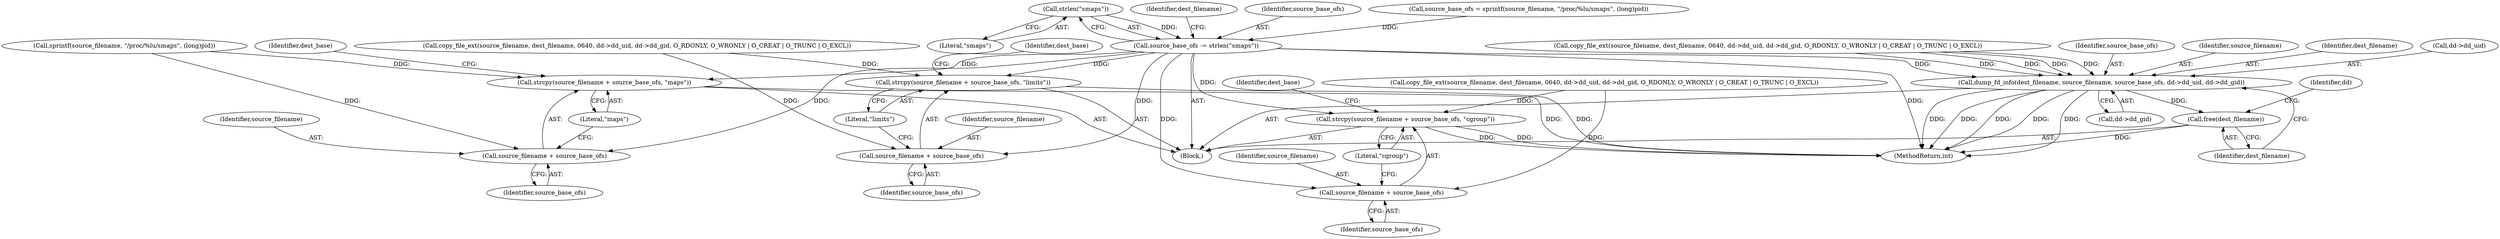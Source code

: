 digraph "0_abrt_8939398b82006ba1fec4ed491339fc075f43fc7c_1@API" {
"1000681" [label="(Call,strlen(\"smaps\"))"];
"1000679" [label="(Call,source_base_ofs -= strlen(\"smaps\"))"];
"1000699" [label="(Call,strcpy(source_filename + source_base_ofs, \"maps\"))"];
"1000700" [label="(Call,source_filename + source_base_ofs)"];
"1000725" [label="(Call,strcpy(source_filename + source_base_ofs, \"limits\"))"];
"1000726" [label="(Call,source_filename + source_base_ofs)"];
"1000751" [label="(Call,strcpy(source_filename + source_base_ofs, \"cgroup\"))"];
"1000752" [label="(Call,source_filename + source_base_ofs)"];
"1000780" [label="(Call,dump_fd_info(dest_filename, source_filename, source_base_ofs, dd->dd_uid, dd->dd_gid))"];
"1000790" [label="(Call,free(dest_filename))"];
"1000752" [label="(Call,source_filename + source_base_ofs)"];
"1000699" [label="(Call,strcpy(source_filename + source_base_ofs, \"maps\"))"];
"1000755" [label="(Literal,\"cgroup\")"];
"1000682" [label="(Literal,\"smaps\")"];
"1000728" [label="(Identifier,source_base_ofs)"];
"1000703" [label="(Literal,\"maps\")"];
"1000782" [label="(Identifier,source_filename)"];
"1000681" [label="(Call,strlen(\"smaps\"))"];
"1000685" [label="(Identifier,dest_filename)"];
"1000680" [label="(Identifier,source_base_ofs)"];
"1000729" [label="(Literal,\"limits\")"];
"1000787" [label="(Call,dd->dd_gid)"];
"1000791" [label="(Identifier,dest_filename)"];
"1000790" [label="(Call,free(dest_filename))"];
"1000793" [label="(Identifier,dd)"];
"1000725" [label="(Call,strcpy(source_filename + source_base_ofs, \"limits\"))"];
"1000679" [label="(Call,source_base_ofs -= strlen(\"smaps\"))"];
"1000754" [label="(Identifier,source_base_ofs)"];
"1000700" [label="(Call,source_filename + source_base_ofs)"];
"1000673" [label="(Call,sprintf(source_filename, \"/proc/%lu/smaps\", (long)pid))"];
"1000731" [label="(Identifier,dest_base)"];
"1000671" [label="(Call,source_base_ofs = sprintf(source_filename, \"/proc/%lu/smaps\", (long)pid))"];
"1000757" [label="(Identifier,dest_base)"];
"1000759" [label="(Call,copy_file_ext(source_filename, dest_filename, 0640, dd->dd_uid, dd->dd_gid, O_RDONLY, O_WRONLY | O_CREAT | O_TRUNC | O_EXCL))"];
"1000733" [label="(Call,copy_file_ext(source_filename, dest_filename, 0640, dd->dd_uid, dd->dd_gid, O_RDONLY, O_WRONLY | O_CREAT | O_TRUNC | O_EXCL))"];
"1000781" [label="(Identifier,dest_filename)"];
"1000727" [label="(Identifier,source_filename)"];
"1000707" [label="(Call,copy_file_ext(source_filename, dest_filename, 0640, dd->dd_uid, dd->dd_gid, O_RDONLY, O_WRONLY | O_CREAT | O_TRUNC | O_EXCL))"];
"1000726" [label="(Call,source_filename + source_base_ofs)"];
"1000780" [label="(Call,dump_fd_info(dest_filename, source_filename, source_base_ofs, dd->dd_uid, dd->dd_gid))"];
"1000784" [label="(Call,dd->dd_uid)"];
"1000702" [label="(Identifier,source_base_ofs)"];
"1000751" [label="(Call,strcpy(source_filename + source_base_ofs, \"cgroup\"))"];
"1000705" [label="(Identifier,dest_base)"];
"1000701" [label="(Identifier,source_filename)"];
"1000753" [label="(Identifier,source_filename)"];
"1000783" [label="(Identifier,source_base_ofs)"];
"1001237" [label="(MethodReturn,int)"];
"1000659" [label="(Block,)"];
"1000681" -> "1000679"  [label="AST: "];
"1000681" -> "1000682"  [label="CFG: "];
"1000682" -> "1000681"  [label="AST: "];
"1000679" -> "1000681"  [label="CFG: "];
"1000681" -> "1000679"  [label="DDG: "];
"1000679" -> "1000659"  [label="AST: "];
"1000680" -> "1000679"  [label="AST: "];
"1000685" -> "1000679"  [label="CFG: "];
"1000679" -> "1001237"  [label="DDG: "];
"1000671" -> "1000679"  [label="DDG: "];
"1000679" -> "1000699"  [label="DDG: "];
"1000679" -> "1000700"  [label="DDG: "];
"1000679" -> "1000725"  [label="DDG: "];
"1000679" -> "1000726"  [label="DDG: "];
"1000679" -> "1000751"  [label="DDG: "];
"1000679" -> "1000752"  [label="DDG: "];
"1000679" -> "1000780"  [label="DDG: "];
"1000699" -> "1000659"  [label="AST: "];
"1000699" -> "1000703"  [label="CFG: "];
"1000700" -> "1000699"  [label="AST: "];
"1000703" -> "1000699"  [label="AST: "];
"1000705" -> "1000699"  [label="CFG: "];
"1000699" -> "1001237"  [label="DDG: "];
"1000673" -> "1000699"  [label="DDG: "];
"1000700" -> "1000702"  [label="CFG: "];
"1000701" -> "1000700"  [label="AST: "];
"1000702" -> "1000700"  [label="AST: "];
"1000703" -> "1000700"  [label="CFG: "];
"1000673" -> "1000700"  [label="DDG: "];
"1000725" -> "1000659"  [label="AST: "];
"1000725" -> "1000729"  [label="CFG: "];
"1000726" -> "1000725"  [label="AST: "];
"1000729" -> "1000725"  [label="AST: "];
"1000731" -> "1000725"  [label="CFG: "];
"1000725" -> "1001237"  [label="DDG: "];
"1000707" -> "1000725"  [label="DDG: "];
"1000726" -> "1000728"  [label="CFG: "];
"1000727" -> "1000726"  [label="AST: "];
"1000728" -> "1000726"  [label="AST: "];
"1000729" -> "1000726"  [label="CFG: "];
"1000707" -> "1000726"  [label="DDG: "];
"1000751" -> "1000659"  [label="AST: "];
"1000751" -> "1000755"  [label="CFG: "];
"1000752" -> "1000751"  [label="AST: "];
"1000755" -> "1000751"  [label="AST: "];
"1000757" -> "1000751"  [label="CFG: "];
"1000751" -> "1001237"  [label="DDG: "];
"1000751" -> "1001237"  [label="DDG: "];
"1000733" -> "1000751"  [label="DDG: "];
"1000752" -> "1000754"  [label="CFG: "];
"1000753" -> "1000752"  [label="AST: "];
"1000754" -> "1000752"  [label="AST: "];
"1000755" -> "1000752"  [label="CFG: "];
"1000733" -> "1000752"  [label="DDG: "];
"1000780" -> "1000659"  [label="AST: "];
"1000780" -> "1000787"  [label="CFG: "];
"1000781" -> "1000780"  [label="AST: "];
"1000782" -> "1000780"  [label="AST: "];
"1000783" -> "1000780"  [label="AST: "];
"1000784" -> "1000780"  [label="AST: "];
"1000787" -> "1000780"  [label="AST: "];
"1000791" -> "1000780"  [label="CFG: "];
"1000780" -> "1001237"  [label="DDG: "];
"1000780" -> "1001237"  [label="DDG: "];
"1000780" -> "1001237"  [label="DDG: "];
"1000780" -> "1001237"  [label="DDG: "];
"1000780" -> "1001237"  [label="DDG: "];
"1000759" -> "1000780"  [label="DDG: "];
"1000759" -> "1000780"  [label="DDG: "];
"1000759" -> "1000780"  [label="DDG: "];
"1000759" -> "1000780"  [label="DDG: "];
"1000780" -> "1000790"  [label="DDG: "];
"1000790" -> "1000659"  [label="AST: "];
"1000790" -> "1000791"  [label="CFG: "];
"1000791" -> "1000790"  [label="AST: "];
"1000793" -> "1000790"  [label="CFG: "];
"1000790" -> "1001237"  [label="DDG: "];
}
